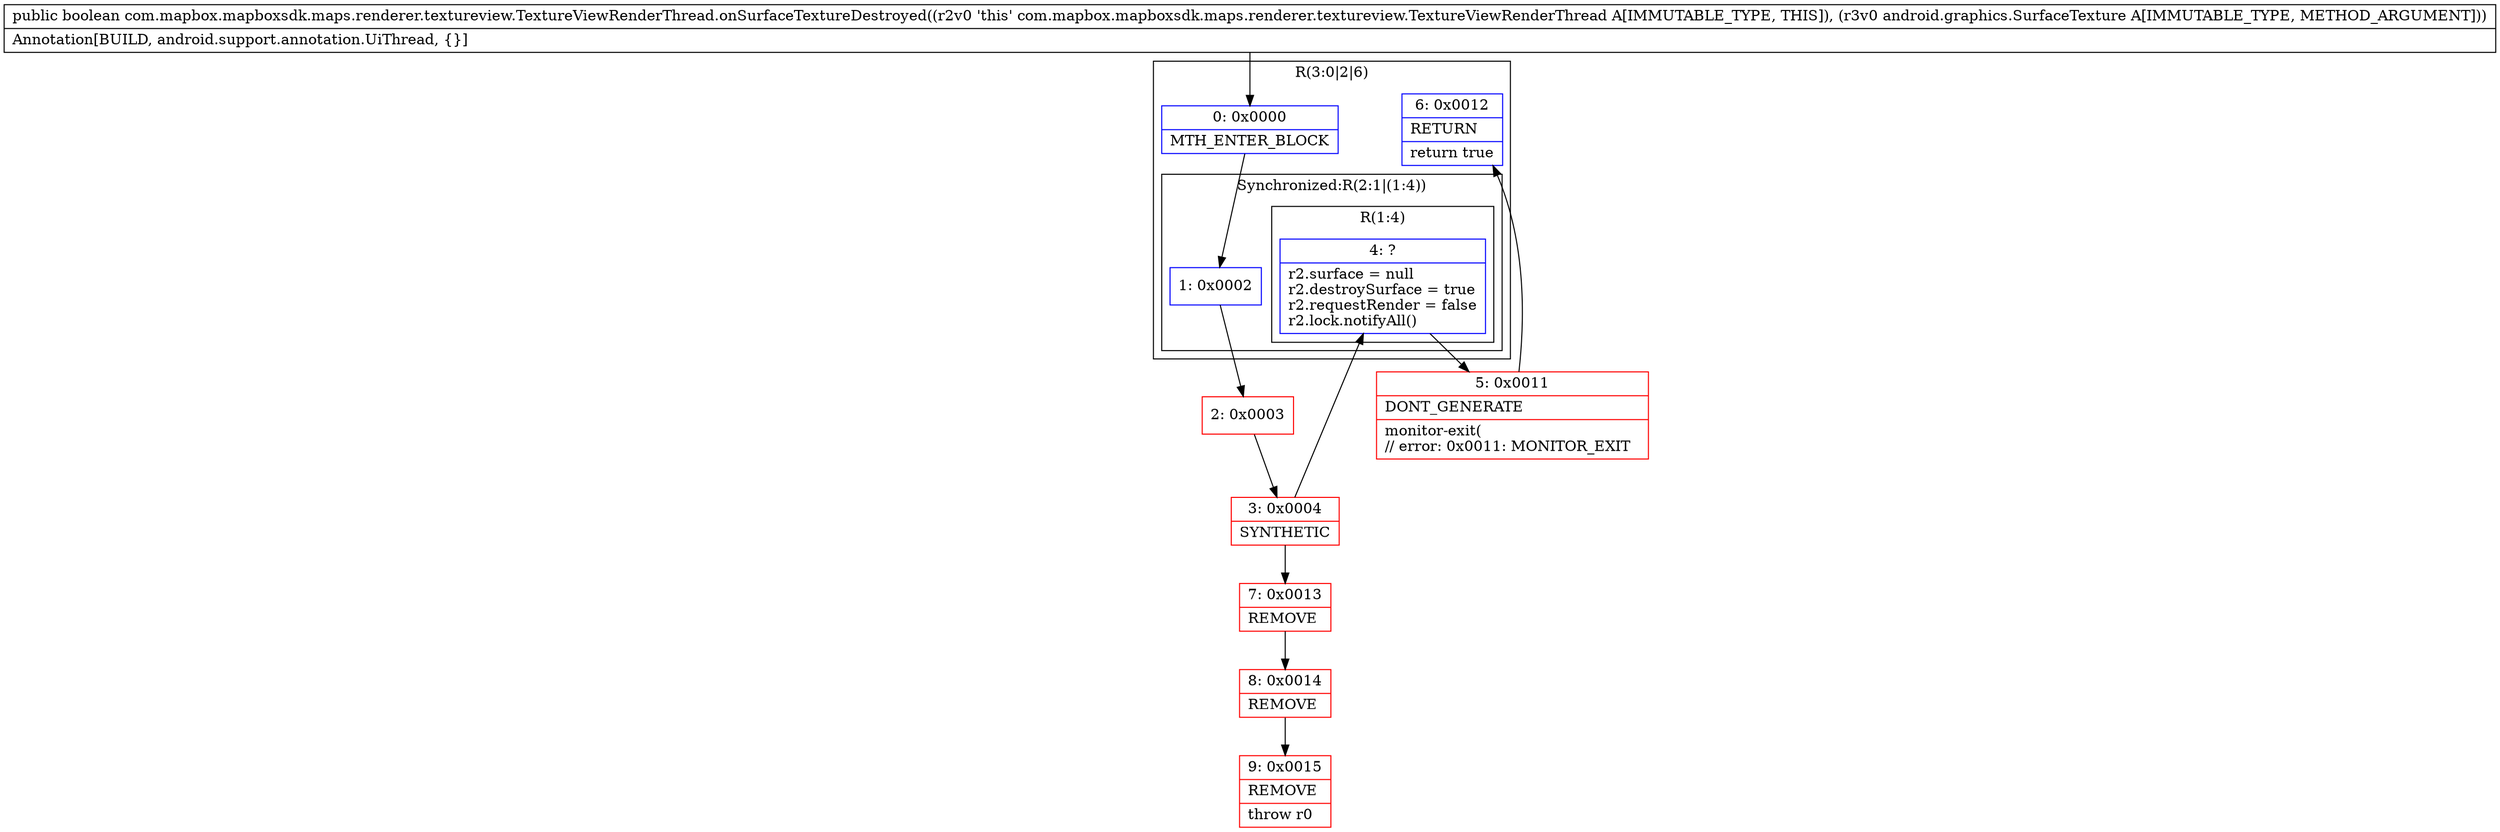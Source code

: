 digraph "CFG forcom.mapbox.mapboxsdk.maps.renderer.textureview.TextureViewRenderThread.onSurfaceTextureDestroyed(Landroid\/graphics\/SurfaceTexture;)Z" {
subgraph cluster_Region_1596350784 {
label = "R(3:0|2|6)";
node [shape=record,color=blue];
Node_0 [shape=record,label="{0\:\ 0x0000|MTH_ENTER_BLOCK\l}"];
subgraph cluster_SynchronizedRegion_1976220639 {
label = "Synchronized:R(2:1|(1:4))";
node [shape=record,color=blue];
Node_1 [shape=record,label="{1\:\ 0x0002}"];
subgraph cluster_Region_208577744 {
label = "R(1:4)";
node [shape=record,color=blue];
Node_4 [shape=record,label="{4\:\ ?|r2.surface = null\lr2.destroySurface = true\lr2.requestRender = false\lr2.lock.notifyAll()\l}"];
}
}
Node_6 [shape=record,label="{6\:\ 0x0012|RETURN\l|return true\l}"];
}
Node_2 [shape=record,color=red,label="{2\:\ 0x0003}"];
Node_3 [shape=record,color=red,label="{3\:\ 0x0004|SYNTHETIC\l}"];
Node_5 [shape=record,color=red,label="{5\:\ 0x0011|DONT_GENERATE\l|monitor\-exit(\l\/\/ error: 0x0011: MONITOR_EXIT  \l}"];
Node_7 [shape=record,color=red,label="{7\:\ 0x0013|REMOVE\l}"];
Node_8 [shape=record,color=red,label="{8\:\ 0x0014|REMOVE\l}"];
Node_9 [shape=record,color=red,label="{9\:\ 0x0015|REMOVE\l|throw r0\l}"];
MethodNode[shape=record,label="{public boolean com.mapbox.mapboxsdk.maps.renderer.textureview.TextureViewRenderThread.onSurfaceTextureDestroyed((r2v0 'this' com.mapbox.mapboxsdk.maps.renderer.textureview.TextureViewRenderThread A[IMMUTABLE_TYPE, THIS]), (r3v0 android.graphics.SurfaceTexture A[IMMUTABLE_TYPE, METHOD_ARGUMENT]))  | Annotation[BUILD, android.support.annotation.UiThread, \{\}]\l}"];
MethodNode -> Node_0;
Node_0 -> Node_1;
Node_1 -> Node_2;
Node_4 -> Node_5;
Node_2 -> Node_3;
Node_3 -> Node_4;
Node_3 -> Node_7;
Node_5 -> Node_6;
Node_7 -> Node_8;
Node_8 -> Node_9;
}


